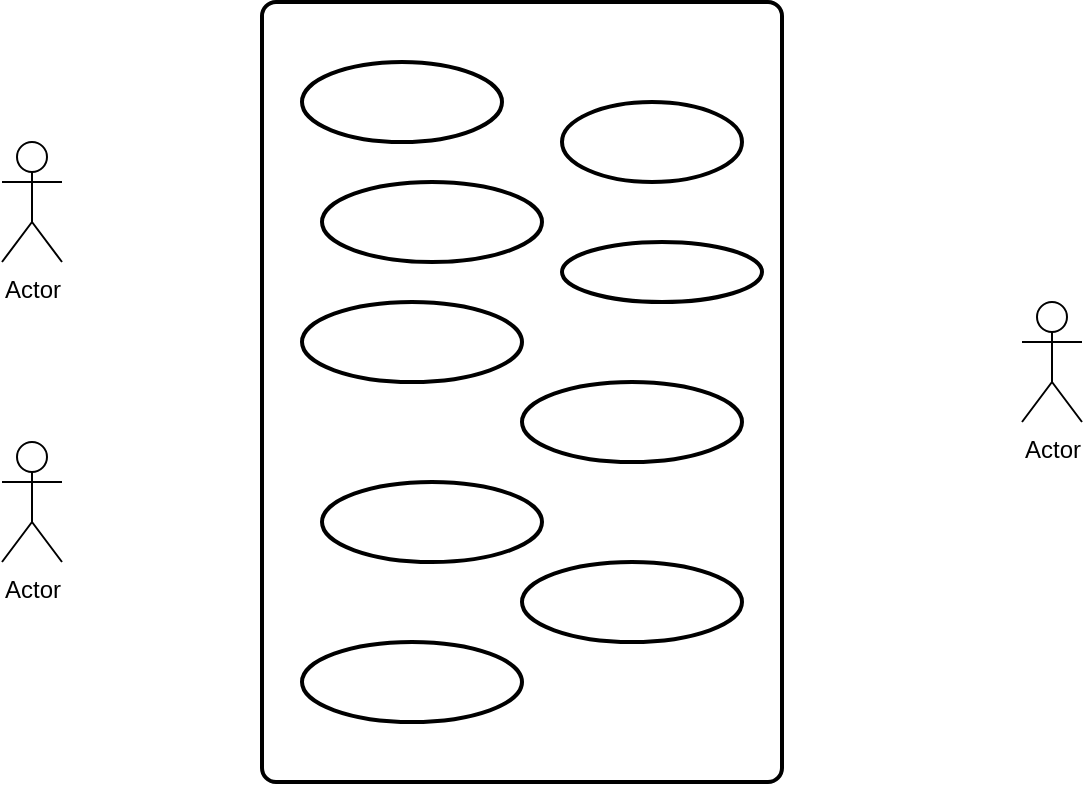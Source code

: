 <mxfile version="26.1.1">
  <diagram id="C5RBs43oDa-KdzZeNtuy" name="Page-1">
    <mxGraphModel dx="880" dy="426" grid="1" gridSize="10" guides="1" tooltips="1" connect="1" arrows="1" fold="1" page="1" pageScale="1" pageWidth="827" pageHeight="1169" math="0" shadow="0">
      <root>
        <mxCell id="WIyWlLk6GJQsqaUBKTNV-0" />
        <mxCell id="WIyWlLk6GJQsqaUBKTNV-1" parent="WIyWlLk6GJQsqaUBKTNV-0" />
        <mxCell id="iWdJsHi3FkGwmlA79bR4-6" value="" style="rounded=1;whiteSpace=wrap;html=1;absoluteArcSize=1;arcSize=14;strokeWidth=2;" vertex="1" parent="WIyWlLk6GJQsqaUBKTNV-1">
          <mxGeometry x="240" y="10" width="260" height="390" as="geometry" />
        </mxCell>
        <mxCell id="iWdJsHi3FkGwmlA79bR4-7" value="" style="strokeWidth=2;html=1;shape=mxgraph.flowchart.start_1;whiteSpace=wrap;" vertex="1" parent="WIyWlLk6GJQsqaUBKTNV-1">
          <mxGeometry x="390" y="60" width="90" height="40" as="geometry" />
        </mxCell>
        <mxCell id="iWdJsHi3FkGwmlA79bR4-8" value="" style="strokeWidth=2;html=1;shape=mxgraph.flowchart.start_1;whiteSpace=wrap;" vertex="1" parent="WIyWlLk6GJQsqaUBKTNV-1">
          <mxGeometry x="260" y="40" width="100" height="40" as="geometry" />
        </mxCell>
        <mxCell id="iWdJsHi3FkGwmlA79bR4-9" value="" style="strokeWidth=2;html=1;shape=mxgraph.flowchart.start_1;whiteSpace=wrap;" vertex="1" parent="WIyWlLk6GJQsqaUBKTNV-1">
          <mxGeometry x="270" y="100" width="110" height="40" as="geometry" />
        </mxCell>
        <mxCell id="iWdJsHi3FkGwmlA79bR4-10" value="" style="strokeWidth=2;html=1;shape=mxgraph.flowchart.start_1;whiteSpace=wrap;" vertex="1" parent="WIyWlLk6GJQsqaUBKTNV-1">
          <mxGeometry x="390" y="130" width="100" height="30" as="geometry" />
        </mxCell>
        <mxCell id="iWdJsHi3FkGwmlA79bR4-11" value="" style="strokeWidth=2;html=1;shape=mxgraph.flowchart.start_1;whiteSpace=wrap;" vertex="1" parent="WIyWlLk6GJQsqaUBKTNV-1">
          <mxGeometry x="260" y="160" width="110" height="40" as="geometry" />
        </mxCell>
        <mxCell id="iWdJsHi3FkGwmlA79bR4-12" value="" style="strokeWidth=2;html=1;shape=mxgraph.flowchart.start_1;whiteSpace=wrap;" vertex="1" parent="WIyWlLk6GJQsqaUBKTNV-1">
          <mxGeometry x="370" y="200" width="110" height="40" as="geometry" />
        </mxCell>
        <mxCell id="iWdJsHi3FkGwmlA79bR4-13" value="" style="strokeWidth=2;html=1;shape=mxgraph.flowchart.start_1;whiteSpace=wrap;" vertex="1" parent="WIyWlLk6GJQsqaUBKTNV-1">
          <mxGeometry x="270" y="250" width="110" height="40" as="geometry" />
        </mxCell>
        <mxCell id="iWdJsHi3FkGwmlA79bR4-14" value="" style="strokeWidth=2;html=1;shape=mxgraph.flowchart.start_1;whiteSpace=wrap;" vertex="1" parent="WIyWlLk6GJQsqaUBKTNV-1">
          <mxGeometry x="370" y="290" width="110" height="40" as="geometry" />
        </mxCell>
        <mxCell id="iWdJsHi3FkGwmlA79bR4-15" value="" style="strokeWidth=2;html=1;shape=mxgraph.flowchart.start_1;whiteSpace=wrap;" vertex="1" parent="WIyWlLk6GJQsqaUBKTNV-1">
          <mxGeometry x="260" y="330" width="110" height="40" as="geometry" />
        </mxCell>
        <mxCell id="iWdJsHi3FkGwmlA79bR4-16" value="Actor" style="shape=umlActor;verticalLabelPosition=bottom;verticalAlign=top;html=1;outlineConnect=0;" vertex="1" parent="WIyWlLk6GJQsqaUBKTNV-1">
          <mxGeometry x="110" y="80" width="30" height="60" as="geometry" />
        </mxCell>
        <mxCell id="iWdJsHi3FkGwmlA79bR4-18" value="Actor" style="shape=umlActor;verticalLabelPosition=bottom;verticalAlign=top;html=1;outlineConnect=0;" vertex="1" parent="WIyWlLk6GJQsqaUBKTNV-1">
          <mxGeometry x="110" y="230" width="30" height="60" as="geometry" />
        </mxCell>
        <mxCell id="iWdJsHi3FkGwmlA79bR4-19" value="Actor" style="shape=umlActor;verticalLabelPosition=bottom;verticalAlign=top;html=1;outlineConnect=0;" vertex="1" parent="WIyWlLk6GJQsqaUBKTNV-1">
          <mxGeometry x="620" y="160" width="30" height="60" as="geometry" />
        </mxCell>
      </root>
    </mxGraphModel>
  </diagram>
</mxfile>
